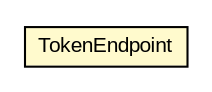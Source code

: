 #!/usr/local/bin/dot
#
# Class diagram 
# Generated by UMLGraph version R5_6-24-gf6e263 (http://www.umlgraph.org/)
#

digraph G {
	edge [fontname="arial",fontsize=10,labelfontname="arial",labelfontsize=10];
	node [fontname="arial",fontsize=10,shape=plaintext];
	nodesep=0.25;
	ranksep=0.5;
	// net.trajano.openidconnect.provider.endpoints.TokenEndpoint
	c10134 [label=<<table title="net.trajano.openidconnect.provider.endpoints.TokenEndpoint" border="0" cellborder="1" cellspacing="0" cellpadding="2" port="p" bgcolor="lemonChiffon" href="./TokenEndpoint.html">
		<tr><td><table border="0" cellspacing="0" cellpadding="1">
<tr><td align="center" balign="center"> TokenEndpoint </td></tr>
		</table></td></tr>
		</table>>, URL="./TokenEndpoint.html", fontname="arial", fontcolor="black", fontsize=10.0];
}

